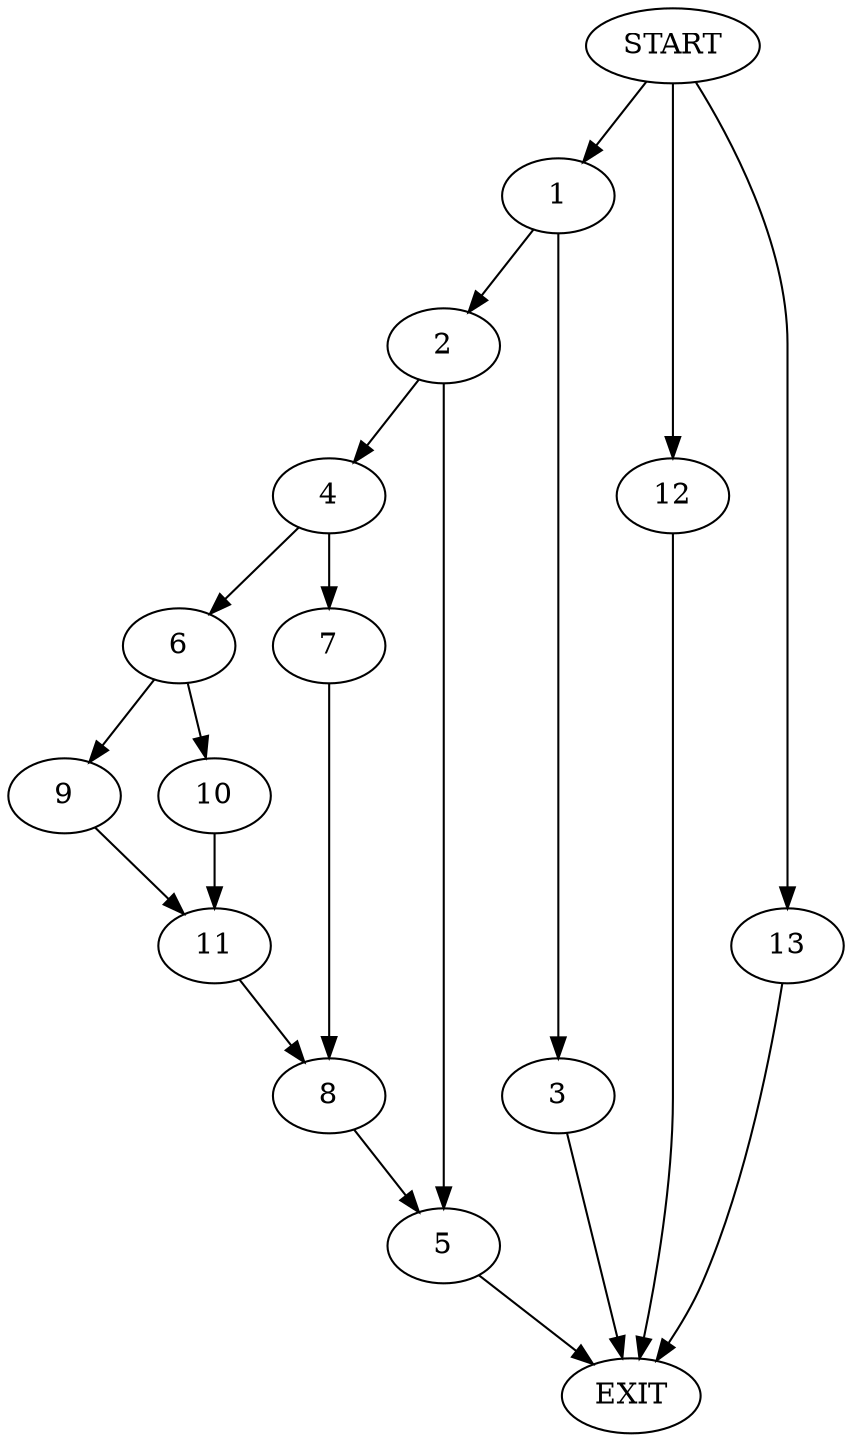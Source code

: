 digraph {
0 [label="START"]
14 [label="EXIT"]
0 -> 1
1 -> 2
1 -> 3
3 -> 14
2 -> 4
2 -> 5
5 -> 14
4 -> 6
4 -> 7
7 -> 8
6 -> 9
6 -> 10
9 -> 11
10 -> 11
11 -> 8
8 -> 5
0 -> 12
12 -> 14
0 -> 13
13 -> 14
}
